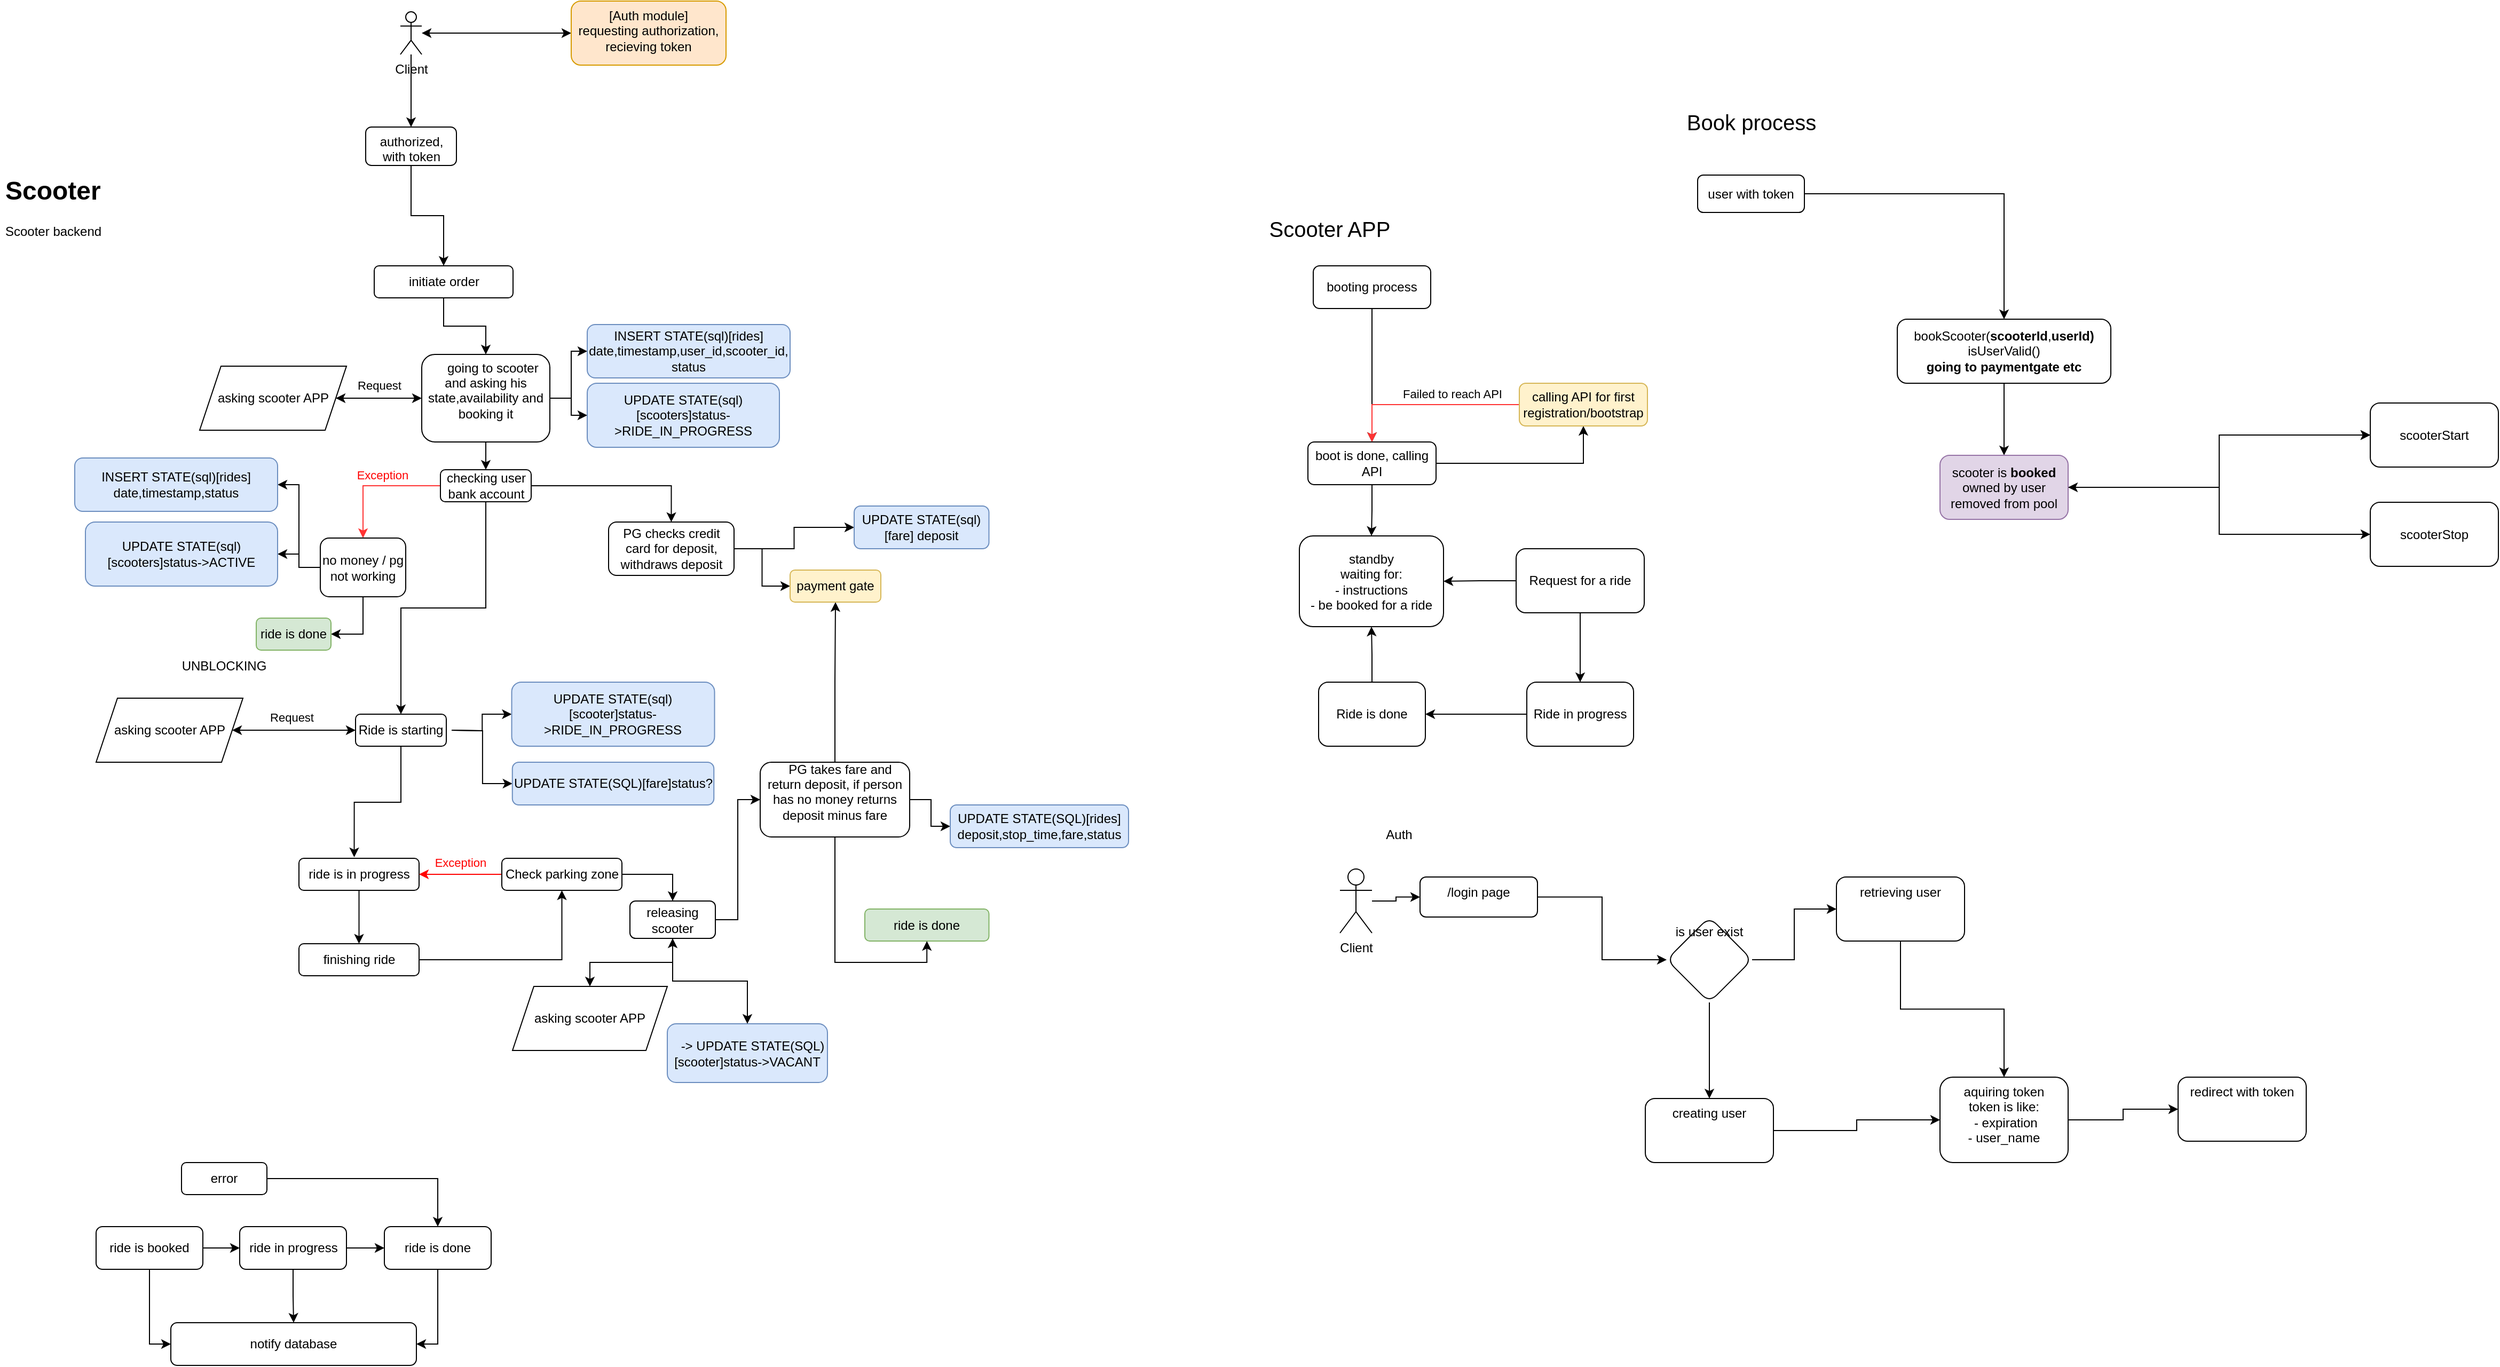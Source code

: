 <mxfile version="21.6.5" type="github">
  <diagram name="Page-1" id="B9Mj2-b3dq1Cd7GQC0pU">
    <mxGraphModel dx="1990" dy="1918" grid="1" gridSize="10" guides="1" tooltips="1" connect="1" arrows="1" fold="1" page="1" pageScale="1" pageWidth="827" pageHeight="1169" math="0" shadow="0">
      <root>
        <mxCell id="0" />
        <mxCell id="1" parent="0" />
        <mxCell id="IxOYMcuYMZwDZ8Kze4D3-2" value="&lt;h1&gt;Scooter&lt;/h1&gt;&lt;p&gt;Scooter backend&lt;/p&gt;" style="text;html=1;strokeColor=none;fillColor=none;spacing=5;spacingTop=-20;whiteSpace=wrap;overflow=hidden;rounded=0;" parent="1" vertex="1">
          <mxGeometry x="-360" y="-90" width="160" height="70" as="geometry" />
        </mxCell>
        <mxCell id="IxOYMcuYMZwDZ8Kze4D3-107" value="" style="edgeStyle=orthogonalEdgeStyle;rounded=0;orthogonalLoop=1;jettySize=auto;html=1;" parent="1" source="IxOYMcuYMZwDZ8Kze4D3-3" target="IxOYMcuYMZwDZ8Kze4D3-106" edge="1">
          <mxGeometry relative="1" as="geometry" />
        </mxCell>
        <mxCell id="IxOYMcuYMZwDZ8Kze4D3-3" value="initiate order" style="rounded=1;whiteSpace=wrap;html=1;" parent="1" vertex="1">
          <mxGeometry x="-9.5" width="130" height="30" as="geometry" />
        </mxCell>
        <mxCell id="IxOYMcuYMZwDZ8Kze4D3-50" value="" style="edgeStyle=orthogonalEdgeStyle;rounded=0;orthogonalLoop=1;jettySize=auto;html=1;" parent="1" source="IxOYMcuYMZwDZ8Kze4D3-8" target="IxOYMcuYMZwDZ8Kze4D3-49" edge="1">
          <mxGeometry relative="1" as="geometry" />
        </mxCell>
        <mxCell id="IxOYMcuYMZwDZ8Kze4D3-57" value="" style="edgeStyle=orthogonalEdgeStyle;rounded=0;orthogonalLoop=1;jettySize=auto;html=1;" parent="1" source="IxOYMcuYMZwDZ8Kze4D3-8" target="IxOYMcuYMZwDZ8Kze4D3-56" edge="1">
          <mxGeometry relative="1" as="geometry" />
        </mxCell>
        <mxCell id="IxOYMcuYMZwDZ8Kze4D3-88" value="" style="edgeStyle=orthogonalEdgeStyle;rounded=0;orthogonalLoop=1;jettySize=auto;html=1;strokeColor=#FF3333;" parent="1" source="IxOYMcuYMZwDZ8Kze4D3-8" target="IxOYMcuYMZwDZ8Kze4D3-87" edge="1">
          <mxGeometry relative="1" as="geometry" />
        </mxCell>
        <mxCell id="IxOYMcuYMZwDZ8Kze4D3-126" value="Exception" style="edgeLabel;html=1;align=center;verticalAlign=middle;resizable=0;points=[];fontColor=#FF0000;" parent="IxOYMcuYMZwDZ8Kze4D3-88" vertex="1" connectable="0">
          <mxGeometry x="-0.105" y="2" relative="1" as="geometry">
            <mxPoint y="-12" as="offset" />
          </mxGeometry>
        </mxCell>
        <mxCell id="IxOYMcuYMZwDZ8Kze4D3-8" value="checking user bank account" style="rounded=1;whiteSpace=wrap;html=1;" parent="1" vertex="1">
          <mxGeometry x="52.5" y="191" width="85" height="30" as="geometry" />
        </mxCell>
        <mxCell id="IxOYMcuYMZwDZ8Kze4D3-66" style="edgeStyle=orthogonalEdgeStyle;rounded=0;orthogonalLoop=1;jettySize=auto;html=1;" parent="1" source="IxOYMcuYMZwDZ8Kze4D3-22" target="IxOYMcuYMZwDZ8Kze4D3-24" edge="1">
          <mxGeometry relative="1" as="geometry" />
        </mxCell>
        <mxCell id="IxOYMcuYMZwDZ8Kze4D3-22" value="ride is in progress" style="rounded=1;whiteSpace=wrap;html=1;" parent="1" vertex="1">
          <mxGeometry x="-80" y="555" width="112.5" height="30" as="geometry" />
        </mxCell>
        <mxCell id="IxOYMcuYMZwDZ8Kze4D3-72" value="" style="edgeStyle=orthogonalEdgeStyle;rounded=0;orthogonalLoop=1;jettySize=auto;html=1;" parent="1" source="IxOYMcuYMZwDZ8Kze4D3-24" target="IxOYMcuYMZwDZ8Kze4D3-71" edge="1">
          <mxGeometry relative="1" as="geometry" />
        </mxCell>
        <mxCell id="IxOYMcuYMZwDZ8Kze4D3-24" value="finishing ride" style="rounded=1;whiteSpace=wrap;html=1;" parent="1" vertex="1">
          <mxGeometry x="-80" y="635" width="112.5" height="30" as="geometry" />
        </mxCell>
        <mxCell id="IxOYMcuYMZwDZ8Kze4D3-26" value="ride is done" style="rounded=1;whiteSpace=wrap;html=1;fillColor=#d5e8d4;strokeColor=#82b366;" parent="1" vertex="1">
          <mxGeometry x="450" y="602.5" width="116.25" height="30" as="geometry" />
        </mxCell>
        <mxCell id="IxOYMcuYMZwDZ8Kze4D3-33" style="edgeStyle=orthogonalEdgeStyle;rounded=0;orthogonalLoop=1;jettySize=auto;html=1;" parent="1" source="IxOYMcuYMZwDZ8Kze4D3-31" target="IxOYMcuYMZwDZ8Kze4D3-12" edge="1">
          <mxGeometry relative="1" as="geometry" />
        </mxCell>
        <mxCell id="IxOYMcuYMZwDZ8Kze4D3-86" style="edgeStyle=orthogonalEdgeStyle;rounded=0;orthogonalLoop=1;jettySize=auto;html=1;entryX=0.5;entryY=1;entryDx=0;entryDy=0;" parent="1" source="IxOYMcuYMZwDZ8Kze4D3-31" target="IxOYMcuYMZwDZ8Kze4D3-26" edge="1">
          <mxGeometry relative="1" as="geometry" />
        </mxCell>
        <mxCell id="IxOYMcuYMZwDZ8Kze4D3-98" style="edgeStyle=orthogonalEdgeStyle;rounded=0;orthogonalLoop=1;jettySize=auto;html=1;entryX=0;entryY=0.5;entryDx=0;entryDy=0;" parent="1" source="IxOYMcuYMZwDZ8Kze4D3-31" target="IxOYMcuYMZwDZ8Kze4D3-83" edge="1">
          <mxGeometry relative="1" as="geometry" />
        </mxCell>
        <mxCell id="IxOYMcuYMZwDZ8Kze4D3-31" value="&lt;div&gt;&amp;nbsp; &amp;nbsp;PG takes fare and return deposit, if person has no money returns deposit minus fare&lt;/div&gt;&lt;div&gt;&lt;br&gt;&lt;/div&gt;" style="rounded=1;whiteSpace=wrap;html=1;" parent="1" vertex="1">
          <mxGeometry x="352" y="465" width="140" height="70" as="geometry" />
        </mxCell>
        <mxCell id="IxOYMcuYMZwDZ8Kze4D3-45" value="UPDATE STATE(sql)[scooters]status-&amp;gt;RIDE_IN_PROGRESS&lt;br&gt;" style="rounded=1;whiteSpace=wrap;html=1;fillColor=#dae8fc;strokeColor=#6c8ebf;" parent="1" vertex="1">
          <mxGeometry x="190" y="110" width="180" height="60" as="geometry" />
        </mxCell>
        <mxCell id="IxOYMcuYMZwDZ8Kze4D3-51" style="edgeStyle=orthogonalEdgeStyle;rounded=0;orthogonalLoop=1;jettySize=auto;html=1;entryX=0;entryY=0.5;entryDx=0;entryDy=0;" parent="1" source="IxOYMcuYMZwDZ8Kze4D3-49" target="IxOYMcuYMZwDZ8Kze4D3-12" edge="1">
          <mxGeometry relative="1" as="geometry" />
        </mxCell>
        <mxCell id="IxOYMcuYMZwDZ8Kze4D3-95" style="edgeStyle=orthogonalEdgeStyle;rounded=0;orthogonalLoop=1;jettySize=auto;html=1;" parent="1" source="IxOYMcuYMZwDZ8Kze4D3-49" target="IxOYMcuYMZwDZ8Kze4D3-37" edge="1">
          <mxGeometry relative="1" as="geometry" />
        </mxCell>
        <mxCell id="IxOYMcuYMZwDZ8Kze4D3-49" value="PG checks credit card for deposit, withdraws deposit" style="rounded=1;whiteSpace=wrap;html=1;" parent="1" vertex="1">
          <mxGeometry x="210" y="240" width="117.5" height="50" as="geometry" />
        </mxCell>
        <mxCell id="IxOYMcuYMZwDZ8Kze4D3-61" style="edgeStyle=orthogonalEdgeStyle;rounded=0;orthogonalLoop=1;jettySize=auto;html=1;entryX=0.46;entryY=-0.034;entryDx=0;entryDy=0;entryPerimeter=0;" parent="1" source="IxOYMcuYMZwDZ8Kze4D3-56" target="IxOYMcuYMZwDZ8Kze4D3-22" edge="1">
          <mxGeometry relative="1" as="geometry" />
        </mxCell>
        <mxCell id="IxOYMcuYMZwDZ8Kze4D3-65" style="edgeStyle=orthogonalEdgeStyle;rounded=0;orthogonalLoop=1;jettySize=auto;html=1;entryX=0;entryY=0.5;entryDx=0;entryDy=0;" parent="1" target="IxOYMcuYMZwDZ8Kze4D3-64" edge="1">
          <mxGeometry relative="1" as="geometry">
            <mxPoint x="63" y="435" as="sourcePoint" />
          </mxGeometry>
        </mxCell>
        <mxCell id="IxOYMcuYMZwDZ8Kze4D3-104" style="edgeStyle=orthogonalEdgeStyle;rounded=0;orthogonalLoop=1;jettySize=auto;html=1;entryX=0;entryY=0.5;entryDx=0;entryDy=0;" parent="1" target="IxOYMcuYMZwDZ8Kze4D3-60" edge="1">
          <mxGeometry relative="1" as="geometry">
            <mxPoint x="63" y="435" as="sourcePoint" />
          </mxGeometry>
        </mxCell>
        <mxCell id="IxOYMcuYMZwDZ8Kze4D3-120" style="edgeStyle=orthogonalEdgeStyle;rounded=0;orthogonalLoop=1;jettySize=auto;html=1;startArrow=classic;startFill=1;" parent="1" source="IxOYMcuYMZwDZ8Kze4D3-56" target="IxOYMcuYMZwDZ8Kze4D3-119" edge="1">
          <mxGeometry relative="1" as="geometry" />
        </mxCell>
        <mxCell id="IxOYMcuYMZwDZ8Kze4D3-121" value="Request" style="edgeLabel;html=1;align=center;verticalAlign=middle;resizable=0;points=[];" parent="IxOYMcuYMZwDZ8Kze4D3-120" vertex="1" connectable="0">
          <mxGeometry x="0.04" y="-2" relative="1" as="geometry">
            <mxPoint y="-10" as="offset" />
          </mxGeometry>
        </mxCell>
        <mxCell id="IxOYMcuYMZwDZ8Kze4D3-56" value="Ride is starting" style="rounded=1;whiteSpace=wrap;html=1;" parent="1" vertex="1">
          <mxGeometry x="-27" y="420" width="85" height="30" as="geometry" />
        </mxCell>
        <mxCell id="IxOYMcuYMZwDZ8Kze4D3-60" value="UPDATE STATE(sql)[scooter]status-&gt;RIDE_IN_PROGRESS" style="rounded=1;whiteSpace=wrap;html=1;fillColor=#dae8fc;strokeColor=#6c8ebf;" parent="1" vertex="1">
          <mxGeometry x="119.26" y="390" width="190" height="60" as="geometry" />
        </mxCell>
        <mxCell id="IxOYMcuYMZwDZ8Kze4D3-64" value="UPDATE STATE(SQL)[fare]status?" style="rounded=1;whiteSpace=wrap;html=1;fillColor=#dae8fc;strokeColor=#6c8ebf;" parent="1" vertex="1">
          <mxGeometry x="119.88" y="465" width="188.75" height="40" as="geometry" />
        </mxCell>
        <mxCell id="IxOYMcuYMZwDZ8Kze4D3-67" value="&lt;div&gt;&lt;div&gt;&amp;nbsp; &amp;nbsp;-&amp;gt; UPDATE STATE(SQL)[scooter]status-&amp;gt;VACANT&lt;/div&gt;&lt;/div&gt;" style="rounded=1;whiteSpace=wrap;html=1;fillColor=#dae8fc;strokeColor=#6c8ebf;" parent="1" vertex="1">
          <mxGeometry x="265" y="710" width="150" height="55" as="geometry" />
        </mxCell>
        <mxCell id="IxOYMcuYMZwDZ8Kze4D3-76" value="&lt;font color=&quot;#ff0000&quot;&gt;Exception&lt;/font&gt;" style="edgeStyle=orthogonalEdgeStyle;rounded=0;orthogonalLoop=1;jettySize=auto;html=1;entryX=1;entryY=0.5;entryDx=0;entryDy=0;strokeColor=#FF0000;spacing=0;spacingRight=0;spacingTop=-22;" parent="1" source="IxOYMcuYMZwDZ8Kze4D3-71" target="IxOYMcuYMZwDZ8Kze4D3-22" edge="1">
          <mxGeometry x="0.002" relative="1" as="geometry">
            <mxPoint as="offset" />
          </mxGeometry>
        </mxCell>
        <mxCell id="IxOYMcuYMZwDZ8Kze4D3-79" style="edgeStyle=orthogonalEdgeStyle;rounded=0;orthogonalLoop=1;jettySize=auto;html=1;entryX=0.5;entryY=0;entryDx=0;entryDy=0;" parent="1" source="IxOYMcuYMZwDZ8Kze4D3-71" target="IxOYMcuYMZwDZ8Kze4D3-78" edge="1">
          <mxGeometry relative="1" as="geometry" />
        </mxCell>
        <mxCell id="IxOYMcuYMZwDZ8Kze4D3-71" value="Check parking zone" style="rounded=1;whiteSpace=wrap;html=1;" parent="1" vertex="1">
          <mxGeometry x="110" y="555" width="112.5" height="30" as="geometry" />
        </mxCell>
        <mxCell id="IxOYMcuYMZwDZ8Kze4D3-82" style="edgeStyle=orthogonalEdgeStyle;rounded=0;orthogonalLoop=1;jettySize=auto;html=1;entryX=0;entryY=0.5;entryDx=0;entryDy=0;" parent="1" source="IxOYMcuYMZwDZ8Kze4D3-78" target="IxOYMcuYMZwDZ8Kze4D3-31" edge="1">
          <mxGeometry relative="1" as="geometry" />
        </mxCell>
        <mxCell id="IxOYMcuYMZwDZ8Kze4D3-124" style="edgeStyle=orthogonalEdgeStyle;rounded=0;orthogonalLoop=1;jettySize=auto;html=1;startArrow=classic;startFill=1;" parent="1" source="IxOYMcuYMZwDZ8Kze4D3-78" target="IxOYMcuYMZwDZ8Kze4D3-123" edge="1">
          <mxGeometry relative="1" as="geometry" />
        </mxCell>
        <mxCell id="IxOYMcuYMZwDZ8Kze4D3-125" style="edgeStyle=orthogonalEdgeStyle;rounded=0;orthogonalLoop=1;jettySize=auto;html=1;" parent="1" source="IxOYMcuYMZwDZ8Kze4D3-78" target="IxOYMcuYMZwDZ8Kze4D3-67" edge="1">
          <mxGeometry relative="1" as="geometry" />
        </mxCell>
        <mxCell id="IxOYMcuYMZwDZ8Kze4D3-78" value="releasing scooter" style="rounded=1;whiteSpace=wrap;html=1;" parent="1" vertex="1">
          <mxGeometry x="230" y="595" width="80" height="35" as="geometry" />
        </mxCell>
        <mxCell id="IxOYMcuYMZwDZ8Kze4D3-83" value="UPDATE STATE(SQL)[rides] deposit,stop_time,fare,status" style="rounded=1;whiteSpace=wrap;html=1;fillColor=#dae8fc;strokeColor=#6c8ebf;" parent="1" vertex="1">
          <mxGeometry x="530" y="505" width="167" height="40" as="geometry" />
        </mxCell>
        <mxCell id="IxOYMcuYMZwDZ8Kze4D3-91" style="edgeStyle=orthogonalEdgeStyle;rounded=0;orthogonalLoop=1;jettySize=auto;html=1;" parent="1" source="IxOYMcuYMZwDZ8Kze4D3-87" target="IxOYMcuYMZwDZ8Kze4D3-90" edge="1">
          <mxGeometry relative="1" as="geometry" />
        </mxCell>
        <mxCell id="IxOYMcuYMZwDZ8Kze4D3-92" style="edgeStyle=orthogonalEdgeStyle;rounded=0;orthogonalLoop=1;jettySize=auto;html=1;entryX=1;entryY=0.5;entryDx=0;entryDy=0;" parent="1" source="IxOYMcuYMZwDZ8Kze4D3-87" target="IxOYMcuYMZwDZ8Kze4D3-89" edge="1">
          <mxGeometry relative="1" as="geometry" />
        </mxCell>
        <mxCell id="1r2iXWkapO2HrHA8mFTf-27" style="edgeStyle=orthogonalEdgeStyle;rounded=0;orthogonalLoop=1;jettySize=auto;html=1;entryX=1;entryY=0.5;entryDx=0;entryDy=0;" edge="1" parent="1" source="IxOYMcuYMZwDZ8Kze4D3-87" target="1r2iXWkapO2HrHA8mFTf-26">
          <mxGeometry relative="1" as="geometry" />
        </mxCell>
        <mxCell id="IxOYMcuYMZwDZ8Kze4D3-87" value="no money / pg not working" style="rounded=1;whiteSpace=wrap;html=1;" parent="1" vertex="1">
          <mxGeometry x="-60" y="255" width="80" height="55" as="geometry" />
        </mxCell>
        <mxCell id="IxOYMcuYMZwDZ8Kze4D3-89" value="INSERT STATE(sql)[rides] date,timestamp,status" style="rounded=1;whiteSpace=wrap;html=1;fillColor=#dae8fc;strokeColor=#6c8ebf;" parent="1" vertex="1">
          <mxGeometry x="-290" y="180" width="190" height="50" as="geometry" />
        </mxCell>
        <mxCell id="IxOYMcuYMZwDZ8Kze4D3-90" value="UPDATE STATE(sql)[scooters]status-&amp;gt;ACTIVE" style="rounded=1;whiteSpace=wrap;html=1;fillColor=#dae8fc;strokeColor=#6c8ebf;" parent="1" vertex="1">
          <mxGeometry x="-280" y="240" width="180" height="60" as="geometry" />
        </mxCell>
        <mxCell id="IxOYMcuYMZwDZ8Kze4D3-42" value="INSERT STATE(sql)[rides] date,timestamp,user_id,scooter_id, status" style="rounded=1;whiteSpace=wrap;html=1;fillColor=#dae8fc;strokeColor=#6c8ebf;" parent="1" vertex="1">
          <mxGeometry x="190" y="55" width="190" height="50" as="geometry" />
        </mxCell>
        <mxCell id="IxOYMcuYMZwDZ8Kze4D3-12" value="payment gate" style="rounded=1;whiteSpace=wrap;html=1;fillColor=#fff2cc;strokeColor=#d6b656;" parent="1" vertex="1">
          <mxGeometry x="380" y="285" width="85" height="30" as="geometry" />
        </mxCell>
        <mxCell id="IxOYMcuYMZwDZ8Kze4D3-37" value="UPDATE STATE(sql)[fare] deposit" style="rounded=1;whiteSpace=wrap;html=1;fillColor=#dae8fc;strokeColor=#6c8ebf;" parent="1" vertex="1">
          <mxGeometry x="440" y="225" width="126.25" height="40" as="geometry" />
        </mxCell>
        <mxCell id="IxOYMcuYMZwDZ8Kze4D3-108" style="edgeStyle=orthogonalEdgeStyle;rounded=0;orthogonalLoop=1;jettySize=auto;html=1;" parent="1" source="IxOYMcuYMZwDZ8Kze4D3-106" target="IxOYMcuYMZwDZ8Kze4D3-42" edge="1">
          <mxGeometry relative="1" as="geometry" />
        </mxCell>
        <mxCell id="IxOYMcuYMZwDZ8Kze4D3-112" style="edgeStyle=orthogonalEdgeStyle;rounded=0;orthogonalLoop=1;jettySize=auto;html=1;startArrow=classic;startFill=1;" parent="1" source="IxOYMcuYMZwDZ8Kze4D3-106" target="IxOYMcuYMZwDZ8Kze4D3-111" edge="1">
          <mxGeometry relative="1" as="geometry" />
        </mxCell>
        <mxCell id="IxOYMcuYMZwDZ8Kze4D3-115" value="Request" style="edgeLabel;html=1;align=center;verticalAlign=middle;resizable=0;points=[];" parent="IxOYMcuYMZwDZ8Kze4D3-112" vertex="1" connectable="0">
          <mxGeometry relative="1" as="geometry">
            <mxPoint y="-12" as="offset" />
          </mxGeometry>
        </mxCell>
        <mxCell id="IxOYMcuYMZwDZ8Kze4D3-114" style="edgeStyle=orthogonalEdgeStyle;rounded=0;orthogonalLoop=1;jettySize=auto;html=1;entryX=0;entryY=0.5;entryDx=0;entryDy=0;" parent="1" source="IxOYMcuYMZwDZ8Kze4D3-106" target="IxOYMcuYMZwDZ8Kze4D3-45" edge="1">
          <mxGeometry relative="1" as="geometry" />
        </mxCell>
        <mxCell id="IxOYMcuYMZwDZ8Kze4D3-116" style="edgeStyle=orthogonalEdgeStyle;rounded=0;orthogonalLoop=1;jettySize=auto;html=1;" parent="1" source="IxOYMcuYMZwDZ8Kze4D3-106" target="IxOYMcuYMZwDZ8Kze4D3-8" edge="1">
          <mxGeometry relative="1" as="geometry" />
        </mxCell>
        <mxCell id="IxOYMcuYMZwDZ8Kze4D3-106" value="&lt;div&gt;&amp;nbsp; &amp;nbsp; going to scooter and asking his state,availability and booking it&lt;/div&gt;&lt;div&gt;&lt;br&gt;&lt;/div&gt;" style="rounded=1;whiteSpace=wrap;html=1;" parent="1" vertex="1">
          <mxGeometry x="35" y="83" width="120" height="82" as="geometry" />
        </mxCell>
        <mxCell id="IxOYMcuYMZwDZ8Kze4D3-111" value="asking scooter APP" style="shape=parallelogram;perimeter=parallelogramPerimeter;whiteSpace=wrap;html=1;fixedSize=1;" parent="1" vertex="1">
          <mxGeometry x="-173" y="94" width="137.5" height="60" as="geometry" />
        </mxCell>
        <mxCell id="IxOYMcuYMZwDZ8Kze4D3-119" value="asking scooter APP" style="shape=parallelogram;perimeter=parallelogramPerimeter;whiteSpace=wrap;html=1;fixedSize=1;" parent="1" vertex="1">
          <mxGeometry x="-270" y="405" width="137.5" height="60" as="geometry" />
        </mxCell>
        <mxCell id="IxOYMcuYMZwDZ8Kze4D3-122" value="UNBLOCKING" style="text;html=1;strokeColor=none;fillColor=none;align=center;verticalAlign=middle;whiteSpace=wrap;rounded=0;" parent="1" vertex="1">
          <mxGeometry x="-180" y="360" width="60" height="30" as="geometry" />
        </mxCell>
        <mxCell id="IxOYMcuYMZwDZ8Kze4D3-123" value="asking scooter APP" style="shape=parallelogram;perimeter=parallelogramPerimeter;whiteSpace=wrap;html=1;fixedSize=1;" parent="1" vertex="1">
          <mxGeometry x="120" y="675" width="145" height="60" as="geometry" />
        </mxCell>
        <mxCell id="S2isAtEZf0TVNGyKqOjU-1" value="&lt;font style=&quot;font-size: 20px;&quot;&gt;Scooter APP&lt;/font&gt;" style="text;html=1;align=center;verticalAlign=middle;resizable=0;points=[];autosize=1;strokeColor=none;fillColor=none;" parent="1" vertex="1">
          <mxGeometry x="815" y="-55" width="140" height="40" as="geometry" />
        </mxCell>
        <mxCell id="S2isAtEZf0TVNGyKqOjU-4" value="" style="edgeStyle=orthogonalEdgeStyle;rounded=0;orthogonalLoop=1;jettySize=auto;html=1;" parent="1" source="S2isAtEZf0TVNGyKqOjU-2" target="S2isAtEZf0TVNGyKqOjU-3" edge="1">
          <mxGeometry relative="1" as="geometry" />
        </mxCell>
        <mxCell id="S2isAtEZf0TVNGyKqOjU-2" value="booting process" style="rounded=1;whiteSpace=wrap;html=1;" parent="1" vertex="1">
          <mxGeometry x="870" width="110" height="40" as="geometry" />
        </mxCell>
        <mxCell id="S2isAtEZf0TVNGyKqOjU-7" value="" style="edgeStyle=orthogonalEdgeStyle;rounded=0;orthogonalLoop=1;jettySize=auto;html=1;" parent="1" source="S2isAtEZf0TVNGyKqOjU-3" target="S2isAtEZf0TVNGyKqOjU-6" edge="1">
          <mxGeometry relative="1" as="geometry" />
        </mxCell>
        <mxCell id="S2isAtEZf0TVNGyKqOjU-12" value="" style="edgeStyle=orthogonalEdgeStyle;rounded=0;orthogonalLoop=1;jettySize=auto;html=1;" parent="1" source="S2isAtEZf0TVNGyKqOjU-3" target="S2isAtEZf0TVNGyKqOjU-11" edge="1">
          <mxGeometry relative="1" as="geometry" />
        </mxCell>
        <mxCell id="S2isAtEZf0TVNGyKqOjU-3" value="boot is done, calling API" style="rounded=1;whiteSpace=wrap;html=1;" parent="1" vertex="1">
          <mxGeometry x="865" y="165" width="120" height="40" as="geometry" />
        </mxCell>
        <mxCell id="S2isAtEZf0TVNGyKqOjU-22" value="" style="edgeStyle=orthogonalEdgeStyle;rounded=0;orthogonalLoop=1;jettySize=auto;html=1;strokeColor=#FF3333;" parent="1" source="S2isAtEZf0TVNGyKqOjU-6" target="S2isAtEZf0TVNGyKqOjU-3" edge="1">
          <mxGeometry relative="1" as="geometry" />
        </mxCell>
        <mxCell id="S2isAtEZf0TVNGyKqOjU-23" value="Failed to reach API" style="edgeLabel;html=1;align=center;verticalAlign=middle;resizable=0;points=[];" parent="S2isAtEZf0TVNGyKqOjU-22" vertex="1" connectable="0">
          <mxGeometry x="-0.272" y="-1" relative="1" as="geometry">
            <mxPoint y="-9" as="offset" />
          </mxGeometry>
        </mxCell>
        <mxCell id="S2isAtEZf0TVNGyKqOjU-6" value="calling API for first registration/bootstrap" style="rounded=1;whiteSpace=wrap;html=1;fillColor=#fff2cc;strokeColor=#d6b656;" parent="1" vertex="1">
          <mxGeometry x="1063" y="110" width="120" height="40" as="geometry" />
        </mxCell>
        <mxCell id="S2isAtEZf0TVNGyKqOjU-11" value="standby&lt;br&gt;waiting for:&lt;br&gt;- instructions&lt;br&gt;- be booked for a ride" style="rounded=1;whiteSpace=wrap;html=1;" parent="1" vertex="1">
          <mxGeometry x="857" y="253" width="135" height="85" as="geometry" />
        </mxCell>
        <mxCell id="S2isAtEZf0TVNGyKqOjU-14" style="edgeStyle=orthogonalEdgeStyle;rounded=0;orthogonalLoop=1;jettySize=auto;html=1;entryX=1;entryY=0.5;entryDx=0;entryDy=0;" parent="1" source="S2isAtEZf0TVNGyKqOjU-13" target="S2isAtEZf0TVNGyKqOjU-11" edge="1">
          <mxGeometry relative="1" as="geometry" />
        </mxCell>
        <mxCell id="S2isAtEZf0TVNGyKqOjU-16" value="" style="edgeStyle=orthogonalEdgeStyle;rounded=0;orthogonalLoop=1;jettySize=auto;html=1;" parent="1" source="S2isAtEZf0TVNGyKqOjU-13" target="S2isAtEZf0TVNGyKqOjU-15" edge="1">
          <mxGeometry relative="1" as="geometry" />
        </mxCell>
        <mxCell id="S2isAtEZf0TVNGyKqOjU-13" value="Request for a ride" style="rounded=1;whiteSpace=wrap;html=1;" parent="1" vertex="1">
          <mxGeometry x="1060" y="265" width="120" height="60" as="geometry" />
        </mxCell>
        <mxCell id="S2isAtEZf0TVNGyKqOjU-19" value="" style="edgeStyle=orthogonalEdgeStyle;rounded=0;orthogonalLoop=1;jettySize=auto;html=1;" parent="1" source="S2isAtEZf0TVNGyKqOjU-15" target="S2isAtEZf0TVNGyKqOjU-18" edge="1">
          <mxGeometry relative="1" as="geometry" />
        </mxCell>
        <mxCell id="S2isAtEZf0TVNGyKqOjU-15" value="Ride in progress" style="rounded=1;whiteSpace=wrap;html=1;" parent="1" vertex="1">
          <mxGeometry x="1070" y="390" width="100" height="60" as="geometry" />
        </mxCell>
        <mxCell id="S2isAtEZf0TVNGyKqOjU-20" value="" style="edgeStyle=orthogonalEdgeStyle;rounded=0;orthogonalLoop=1;jettySize=auto;html=1;" parent="1" source="S2isAtEZf0TVNGyKqOjU-18" target="S2isAtEZf0TVNGyKqOjU-11" edge="1">
          <mxGeometry relative="1" as="geometry" />
        </mxCell>
        <mxCell id="S2isAtEZf0TVNGyKqOjU-18" value="Ride is done" style="rounded=1;whiteSpace=wrap;html=1;" parent="1" vertex="1">
          <mxGeometry x="875" y="390" width="100" height="60" as="geometry" />
        </mxCell>
        <mxCell id="13goinsFqZNGyoFPxJY--6" value="" style="edgeStyle=orthogonalEdgeStyle;orthogonalLoop=1;jettySize=auto;html=1;curved=1;startArrow=classic;startFill=1;" parent="1" source="13goinsFqZNGyoFPxJY--2" target="13goinsFqZNGyoFPxJY--5" edge="1">
          <mxGeometry relative="1" as="geometry" />
        </mxCell>
        <mxCell id="1r2iXWkapO2HrHA8mFTf-23" value="" style="edgeStyle=orthogonalEdgeStyle;rounded=0;orthogonalLoop=1;jettySize=auto;html=1;" edge="1" parent="1" source="13goinsFqZNGyoFPxJY--2" target="13goinsFqZNGyoFPxJY--7">
          <mxGeometry relative="1" as="geometry" />
        </mxCell>
        <mxCell id="13goinsFqZNGyoFPxJY--2" value="Client" style="shape=umlActor;verticalLabelPosition=bottom;verticalAlign=top;html=1;outlineConnect=0;" parent="1" vertex="1">
          <mxGeometry x="15" y="-238" width="20" height="40" as="geometry" />
        </mxCell>
        <mxCell id="13goinsFqZNGyoFPxJY--5" value="[Auth module]&lt;br&gt;requesting authorization, recieving token" style="rounded=1;whiteSpace=wrap;html=1;verticalAlign=top;fillColor=#ffe6cc;strokeColor=#d79b00;" parent="1" vertex="1">
          <mxGeometry x="175" y="-248" width="145" height="60" as="geometry" />
        </mxCell>
        <mxCell id="13goinsFqZNGyoFPxJY--9" value="" style="edgeStyle=orthogonalEdgeStyle;rounded=0;orthogonalLoop=1;jettySize=auto;html=1;" parent="1" source="13goinsFqZNGyoFPxJY--7" target="IxOYMcuYMZwDZ8Kze4D3-3" edge="1">
          <mxGeometry relative="1" as="geometry" />
        </mxCell>
        <mxCell id="13goinsFqZNGyoFPxJY--7" value="authorized, with token&lt;br&gt;" style="rounded=1;whiteSpace=wrap;html=1;verticalAlign=top;" parent="1" vertex="1">
          <mxGeometry x="-17.5" y="-130" width="85" height="36" as="geometry" />
        </mxCell>
        <mxCell id="13goinsFqZNGyoFPxJY--13" value="" style="edgeStyle=orthogonalEdgeStyle;rounded=0;orthogonalLoop=1;jettySize=auto;html=1;" parent="1" source="13goinsFqZNGyoFPxJY--11" target="13goinsFqZNGyoFPxJY--12" edge="1">
          <mxGeometry relative="1" as="geometry" />
        </mxCell>
        <mxCell id="13goinsFqZNGyoFPxJY--11" value="user with token" style="rounded=1;whiteSpace=wrap;html=1;" parent="1" vertex="1">
          <mxGeometry x="1230" y="-85" width="100" height="35" as="geometry" />
        </mxCell>
        <mxCell id="13goinsFqZNGyoFPxJY--27" value="" style="edgeStyle=orthogonalEdgeStyle;rounded=0;orthogonalLoop=1;jettySize=auto;html=1;" parent="1" source="13goinsFqZNGyoFPxJY--12" target="13goinsFqZNGyoFPxJY--14" edge="1">
          <mxGeometry relative="1" as="geometry" />
        </mxCell>
        <mxCell id="13goinsFqZNGyoFPxJY--12" value="bookScooter(&lt;b&gt;scooterId&lt;/b&gt;,&lt;b&gt;userId)&lt;br&gt;&lt;/b&gt;isUserValid()&lt;br style=&quot;border-color: var(--border-color);&quot;&gt;&lt;b&gt;going to paymentgate etc&lt;br&gt;&lt;/b&gt;" style="rounded=1;whiteSpace=wrap;html=1;" parent="1" vertex="1">
          <mxGeometry x="1417" y="50" width="200" height="60" as="geometry" />
        </mxCell>
        <mxCell id="13goinsFqZNGyoFPxJY--20" value="" style="edgeStyle=orthogonalEdgeStyle;rounded=0;orthogonalLoop=1;jettySize=auto;html=1;" parent="1" source="13goinsFqZNGyoFPxJY--14" target="13goinsFqZNGyoFPxJY--19" edge="1">
          <mxGeometry relative="1" as="geometry" />
        </mxCell>
        <mxCell id="13goinsFqZNGyoFPxJY--21" value="" style="edgeStyle=orthogonalEdgeStyle;rounded=0;orthogonalLoop=1;jettySize=auto;html=1;" parent="1" source="13goinsFqZNGyoFPxJY--14" target="13goinsFqZNGyoFPxJY--19" edge="1">
          <mxGeometry relative="1" as="geometry" />
        </mxCell>
        <mxCell id="13goinsFqZNGyoFPxJY--14" value="scooter is &lt;b&gt;booked&lt;/b&gt;&lt;br&gt;owned by user&lt;br&gt;removed from pool" style="rounded=1;whiteSpace=wrap;html=1;fillColor=#e1d5e7;strokeColor=#9673a6;" parent="1" vertex="1">
          <mxGeometry x="1457" y="177.5" width="120" height="60" as="geometry" />
        </mxCell>
        <mxCell id="13goinsFqZNGyoFPxJY--19" value="scooterStart" style="rounded=1;whiteSpace=wrap;html=1;" parent="1" vertex="1">
          <mxGeometry x="1860" y="128.5" width="120" height="60" as="geometry" />
        </mxCell>
        <mxCell id="13goinsFqZNGyoFPxJY--23" value="" style="edgeStyle=orthogonalEdgeStyle;rounded=0;orthogonalLoop=1;jettySize=auto;html=1;startArrow=classic;startFill=1;" parent="1" source="13goinsFqZNGyoFPxJY--22" target="13goinsFqZNGyoFPxJY--14" edge="1">
          <mxGeometry relative="1" as="geometry" />
        </mxCell>
        <mxCell id="13goinsFqZNGyoFPxJY--22" value="scooterStop" style="rounded=1;whiteSpace=wrap;html=1;" parent="1" vertex="1">
          <mxGeometry x="1860" y="221.5" width="120" height="60" as="geometry" />
        </mxCell>
        <mxCell id="13goinsFqZNGyoFPxJY--28" value="&lt;font style=&quot;font-size: 20px;&quot;&gt;Book process&lt;/font&gt;" style="text;html=1;align=center;verticalAlign=middle;resizable=0;points=[];autosize=1;strokeColor=none;fillColor=none;" parent="1" vertex="1">
          <mxGeometry x="1210" y="-155" width="140" height="40" as="geometry" />
        </mxCell>
        <mxCell id="1r2iXWkapO2HrHA8mFTf-1" value="Auth" style="text;html=1;align=center;verticalAlign=middle;resizable=0;points=[];autosize=1;strokeColor=none;fillColor=none;" vertex="1" parent="1">
          <mxGeometry x="925" y="518" width="50" height="30" as="geometry" />
        </mxCell>
        <mxCell id="1r2iXWkapO2HrHA8mFTf-6" value="" style="edgeStyle=orthogonalEdgeStyle;rounded=0;orthogonalLoop=1;jettySize=auto;html=1;" edge="1" parent="1" source="1r2iXWkapO2HrHA8mFTf-2" target="1r2iXWkapO2HrHA8mFTf-5">
          <mxGeometry relative="1" as="geometry" />
        </mxCell>
        <mxCell id="1r2iXWkapO2HrHA8mFTf-2" value="Client" style="shape=umlActor;verticalLabelPosition=bottom;verticalAlign=top;html=1;outlineConnect=0;" vertex="1" parent="1">
          <mxGeometry x="895" y="565" width="30" height="60" as="geometry" />
        </mxCell>
        <mxCell id="1r2iXWkapO2HrHA8mFTf-8" value="" style="edgeStyle=orthogonalEdgeStyle;rounded=0;orthogonalLoop=1;jettySize=auto;html=1;" edge="1" parent="1" source="1r2iXWkapO2HrHA8mFTf-5" target="1r2iXWkapO2HrHA8mFTf-7">
          <mxGeometry relative="1" as="geometry" />
        </mxCell>
        <mxCell id="1r2iXWkapO2HrHA8mFTf-5" value="/login page" style="rounded=1;whiteSpace=wrap;html=1;verticalAlign=top;" vertex="1" parent="1">
          <mxGeometry x="970" y="572.5" width="110" height="37.5" as="geometry" />
        </mxCell>
        <mxCell id="1r2iXWkapO2HrHA8mFTf-11" value="" style="edgeStyle=orthogonalEdgeStyle;rounded=0;orthogonalLoop=1;jettySize=auto;html=1;" edge="1" parent="1" source="1r2iXWkapO2HrHA8mFTf-7" target="1r2iXWkapO2HrHA8mFTf-10">
          <mxGeometry relative="1" as="geometry" />
        </mxCell>
        <mxCell id="1r2iXWkapO2HrHA8mFTf-15" value="" style="edgeStyle=orthogonalEdgeStyle;rounded=0;orthogonalLoop=1;jettySize=auto;html=1;" edge="1" parent="1" source="1r2iXWkapO2HrHA8mFTf-7" target="1r2iXWkapO2HrHA8mFTf-14">
          <mxGeometry relative="1" as="geometry" />
        </mxCell>
        <mxCell id="1r2iXWkapO2HrHA8mFTf-7" value="is user exist" style="rhombus;whiteSpace=wrap;html=1;verticalAlign=top;rounded=1;" vertex="1" parent="1">
          <mxGeometry x="1201" y="610" width="80" height="80" as="geometry" />
        </mxCell>
        <mxCell id="1r2iXWkapO2HrHA8mFTf-13" value="" style="edgeStyle=orthogonalEdgeStyle;rounded=0;orthogonalLoop=1;jettySize=auto;html=1;" edge="1" parent="1" source="1r2iXWkapO2HrHA8mFTf-10" target="1r2iXWkapO2HrHA8mFTf-12">
          <mxGeometry relative="1" as="geometry" />
        </mxCell>
        <mxCell id="1r2iXWkapO2HrHA8mFTf-10" value="creating user" style="whiteSpace=wrap;html=1;verticalAlign=top;rounded=1;" vertex="1" parent="1">
          <mxGeometry x="1181" y="780" width="120" height="60" as="geometry" />
        </mxCell>
        <mxCell id="1r2iXWkapO2HrHA8mFTf-18" value="" style="edgeStyle=orthogonalEdgeStyle;rounded=0;orthogonalLoop=1;jettySize=auto;html=1;" edge="1" parent="1" source="1r2iXWkapO2HrHA8mFTf-12" target="1r2iXWkapO2HrHA8mFTf-17">
          <mxGeometry relative="1" as="geometry" />
        </mxCell>
        <mxCell id="1r2iXWkapO2HrHA8mFTf-12" value="aquiring token&lt;br&gt;token is like:&lt;br&gt;&amp;nbsp;- expiration&lt;br&gt;- user_name" style="rounded=1;whiteSpace=wrap;html=1;verticalAlign=top;" vertex="1" parent="1">
          <mxGeometry x="1457" y="760" width="120" height="80" as="geometry" />
        </mxCell>
        <mxCell id="1r2iXWkapO2HrHA8mFTf-16" value="" style="edgeStyle=orthogonalEdgeStyle;rounded=0;orthogonalLoop=1;jettySize=auto;html=1;" edge="1" parent="1" source="1r2iXWkapO2HrHA8mFTf-14" target="1r2iXWkapO2HrHA8mFTf-12">
          <mxGeometry relative="1" as="geometry" />
        </mxCell>
        <mxCell id="1r2iXWkapO2HrHA8mFTf-14" value="retrieving user" style="rounded=1;whiteSpace=wrap;html=1;verticalAlign=top;" vertex="1" parent="1">
          <mxGeometry x="1360" y="572.5" width="120" height="60" as="geometry" />
        </mxCell>
        <mxCell id="1r2iXWkapO2HrHA8mFTf-17" value="redirect with token" style="rounded=1;whiteSpace=wrap;html=1;verticalAlign=top;" vertex="1" parent="1">
          <mxGeometry x="1680" y="760" width="120" height="60" as="geometry" />
        </mxCell>
        <mxCell id="1r2iXWkapO2HrHA8mFTf-26" value="ride is done" style="rounded=1;whiteSpace=wrap;html=1;fillColor=#d5e8d4;strokeColor=#82b366;" vertex="1" parent="1">
          <mxGeometry x="-120" y="330" width="70" height="30" as="geometry" />
        </mxCell>
        <mxCell id="1r2iXWkapO2HrHA8mFTf-42" style="edgeStyle=orthogonalEdgeStyle;rounded=0;orthogonalLoop=1;jettySize=auto;html=1;entryX=1;entryY=0.5;entryDx=0;entryDy=0;" edge="1" parent="1" source="1r2iXWkapO2HrHA8mFTf-28" target="1r2iXWkapO2HrHA8mFTf-30">
          <mxGeometry relative="1" as="geometry" />
        </mxCell>
        <mxCell id="1r2iXWkapO2HrHA8mFTf-28" value="ride is done" style="rounded=1;whiteSpace=wrap;html=1;" vertex="1" parent="1">
          <mxGeometry y="900" width="100" height="40" as="geometry" />
        </mxCell>
        <mxCell id="1r2iXWkapO2HrHA8mFTf-30" value="notify database" style="rounded=1;whiteSpace=wrap;html=1;" vertex="1" parent="1">
          <mxGeometry x="-200" y="990" width="230" height="40" as="geometry" />
        </mxCell>
        <mxCell id="1r2iXWkapO2HrHA8mFTf-37" value="" style="edgeStyle=orthogonalEdgeStyle;rounded=0;orthogonalLoop=1;jettySize=auto;html=1;" edge="1" parent="1" source="1r2iXWkapO2HrHA8mFTf-35" target="1r2iXWkapO2HrHA8mFTf-28">
          <mxGeometry relative="1" as="geometry" />
        </mxCell>
        <mxCell id="1r2iXWkapO2HrHA8mFTf-39" value="" style="edgeStyle=orthogonalEdgeStyle;rounded=0;orthogonalLoop=1;jettySize=auto;html=1;" edge="1" parent="1" source="1r2iXWkapO2HrHA8mFTf-35" target="1r2iXWkapO2HrHA8mFTf-30">
          <mxGeometry relative="1" as="geometry" />
        </mxCell>
        <mxCell id="1r2iXWkapO2HrHA8mFTf-35" value="ride in progress" style="rounded=1;whiteSpace=wrap;html=1;" vertex="1" parent="1">
          <mxGeometry x="-135.5" y="900" width="100" height="40" as="geometry" />
        </mxCell>
        <mxCell id="1r2iXWkapO2HrHA8mFTf-38" value="" style="edgeStyle=orthogonalEdgeStyle;rounded=0;orthogonalLoop=1;jettySize=auto;html=1;" edge="1" parent="1" source="1r2iXWkapO2HrHA8mFTf-36" target="1r2iXWkapO2HrHA8mFTf-35">
          <mxGeometry relative="1" as="geometry" />
        </mxCell>
        <mxCell id="1r2iXWkapO2HrHA8mFTf-40" style="edgeStyle=orthogonalEdgeStyle;rounded=0;orthogonalLoop=1;jettySize=auto;html=1;entryX=0;entryY=0.5;entryDx=0;entryDy=0;" edge="1" parent="1" source="1r2iXWkapO2HrHA8mFTf-36" target="1r2iXWkapO2HrHA8mFTf-30">
          <mxGeometry relative="1" as="geometry" />
        </mxCell>
        <mxCell id="1r2iXWkapO2HrHA8mFTf-36" value="ride is booked" style="rounded=1;whiteSpace=wrap;html=1;" vertex="1" parent="1">
          <mxGeometry x="-270" y="900" width="100" height="40" as="geometry" />
        </mxCell>
        <mxCell id="1r2iXWkapO2HrHA8mFTf-44" style="edgeStyle=orthogonalEdgeStyle;rounded=0;orthogonalLoop=1;jettySize=auto;html=1;" edge="1" parent="1" source="1r2iXWkapO2HrHA8mFTf-43" target="1r2iXWkapO2HrHA8mFTf-28">
          <mxGeometry relative="1" as="geometry" />
        </mxCell>
        <mxCell id="1r2iXWkapO2HrHA8mFTf-43" value="error" style="rounded=1;whiteSpace=wrap;html=1;" vertex="1" parent="1">
          <mxGeometry x="-190" y="840" width="80" height="30" as="geometry" />
        </mxCell>
      </root>
    </mxGraphModel>
  </diagram>
</mxfile>
